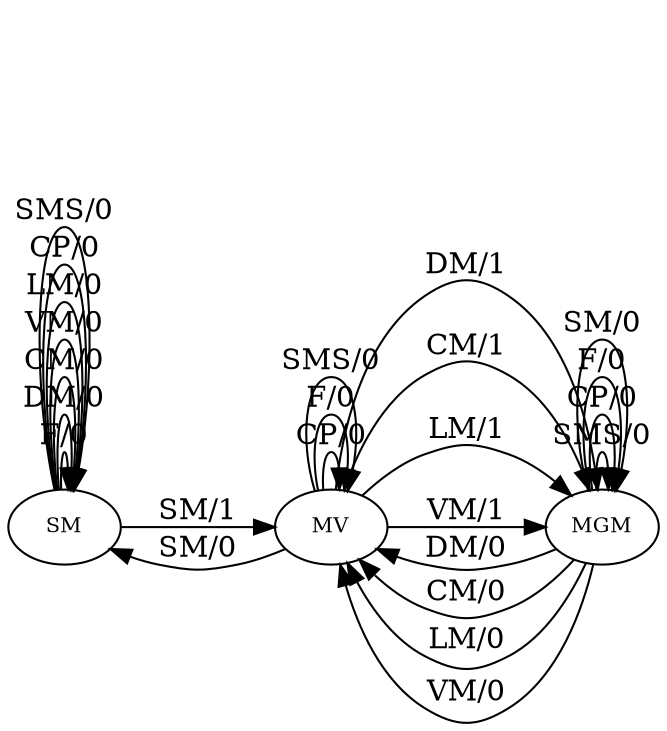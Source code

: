 digraph MefGraph{
	node [fontsize="10"]

                  	rankdir=LR
	0 [label="SM"]
	1 [label="MV"]
	2 [label="MGM"]

	1 -> 2 [label="DM/1"]
	2 -> 1 [label="DM/0"]
	0 -> 0 [label="F/0"]
	2 -> 1 [label="CM/0"]
	1 -> 2 [label="CM/1"]
	1 -> 2 [label="LM/1"]
	0 -> 0 [label="DM/0"]
	2 -> 2 [label="SMS/0"]
	2 -> 1 [label="LM/0"]
	1 -> 2 [label="VM/1"]
	0 -> 0 [label="CM/0"]
	2 -> 2 [label="CP/0"]
	2 -> 1 [label="VM/0"]
	1 -> 1 [label="CP/0"]
	1 -> 1 [label="F/0"]
	2 -> 2 [label="F/0"]
	0 -> 0 [label="VM/0"]
	0 -> 0 [label="LM/0"]
	1 -> 1 [label="SMS/0"]
	1 -> 0 [label="SM/0"]
	0 -> 0 [label="CP/0"]
	2 -> 2 [label="SM/0"]
	0 -> 0 [label="SMS/0"]
	0 -> 1 [label="SM/1"]
}
